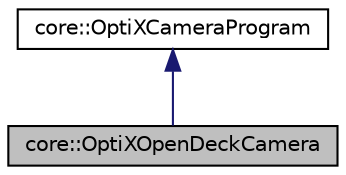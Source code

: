 digraph "core::OptiXOpenDeckCamera"
{
 // LATEX_PDF_SIZE
  edge [fontname="Helvetica",fontsize="10",labelfontname="Helvetica",labelfontsize="10"];
  node [fontname="Helvetica",fontsize="10",shape=record];
  Node1 [label="core::OptiXOpenDeckCamera",height=0.2,width=0.4,color="black", fillcolor="grey75", style="filled", fontcolor="black",tooltip=" "];
  Node2 -> Node1 [dir="back",color="midnightblue",fontsize="10",style="solid",fontname="Helvetica"];
  Node2 [label="core::OptiXCameraProgram",height=0.2,width=0.4,color="black", fillcolor="white", style="filled",URL="$d3/de3/classcore_1_1OptiXCameraProgram.html",tooltip="The OptiXCameraProgram class is an abstract class that provides the required programs for launching r..."];
}
